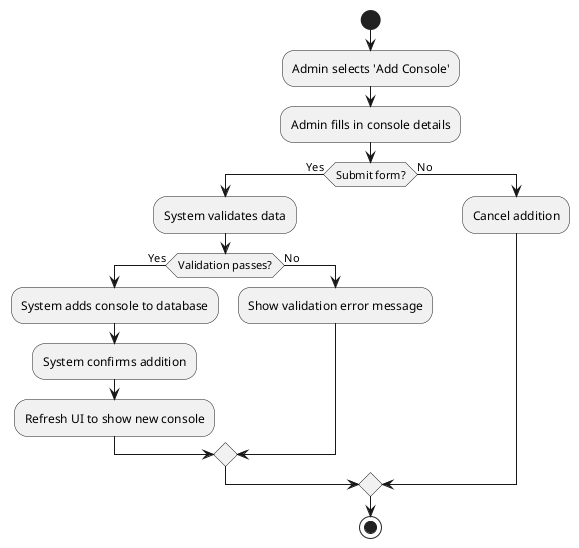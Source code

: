 @startuml
start
:Admin selects 'Add Console';
:Admin fills in console details;
if (Submit form?) then (Yes)
    :System validates data;
    if (Validation passes?) then (Yes)
        :System adds console to database;
        :System confirms addition;
        :Refresh UI to show new console;
    else (No)
        :Show validation error message;
    endif
else (No)
    :Cancel addition;
endif
stop
@enduml
